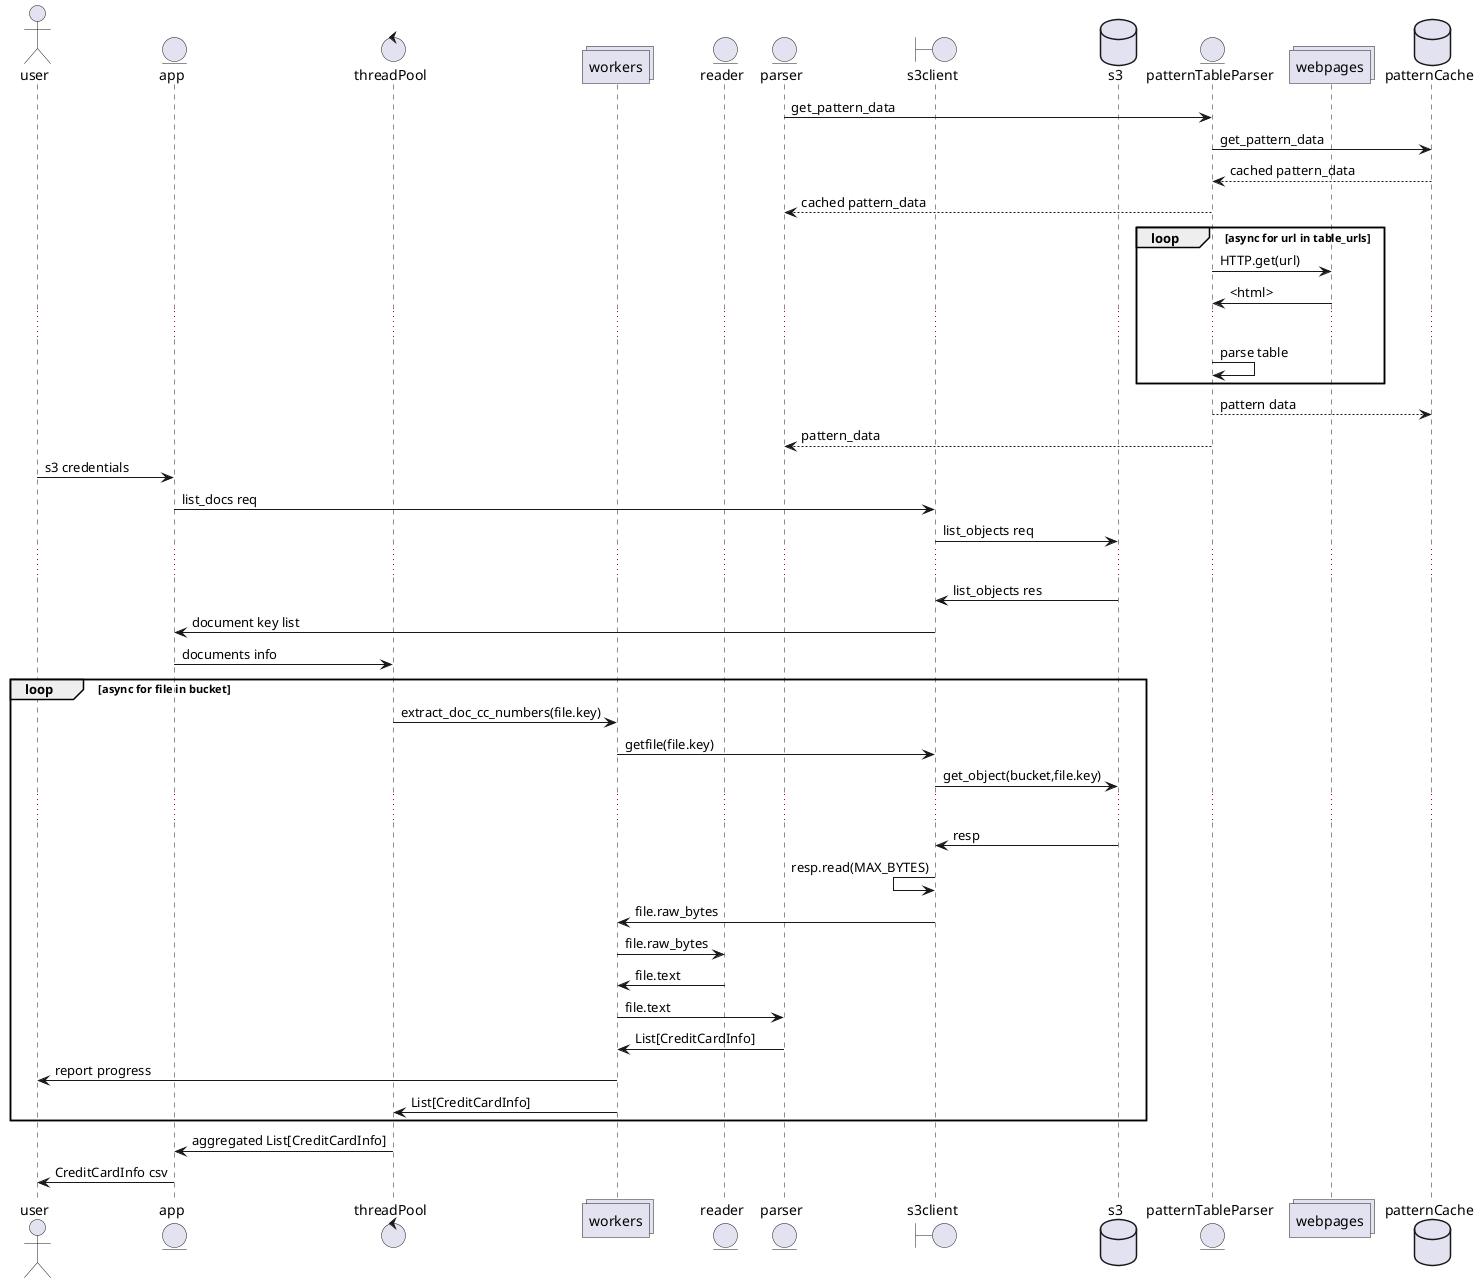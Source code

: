 @startuml
actor        user
entity       app
control      threadPool as TP
collections  workers as W
entity       reader as RD
entity       parser as P
boundary     s3client
database     s3

entity patternTableParser as PTP
collections webpages as WEB
database     patternCache as C
P -> PTP: get_pattern_data
PTP -> C: get_pattern_data
PTP <-- C: cached pattern_data
PTP --> P : cached pattern_data
loop async for url in table_urls
    PTP -> WEB: HTTP.get(url)
    PTP <- WEB: <html>
    ...
    PTP -> PTP: parse table
end
PTP --> C : pattern data
PTP --> P : pattern_data

user -> app: s3 credentials
app -> s3client : list_docs req
s3client -> s3: list_objects req
...
s3client <- s3: list_objects res
s3client -> app: document key list
app -> TP : documents info
loop async for file in bucket
    TP -> W: extract_doc_cc_numbers(file.key)
    W  -> s3client: getfile(file.key)
    s3 <- s3client: get_object(bucket,file.key)
    ...
    s3 -> s3client: resp
    s3client <- s3client: resp.read(MAX_BYTES)

    W <- s3client : file.raw_bytes
    W -> RD: file.raw_bytes
    W <- RD: file.text
    W -> P : file.text
    W <- P : List[CreditCardInfo]
    W -> user : report progress
    W -> TP : List[CreditCardInfo]
end
TP -> app: aggregated List[CreditCardInfo]
app -> user: CreditCardInfo csv
@enduml